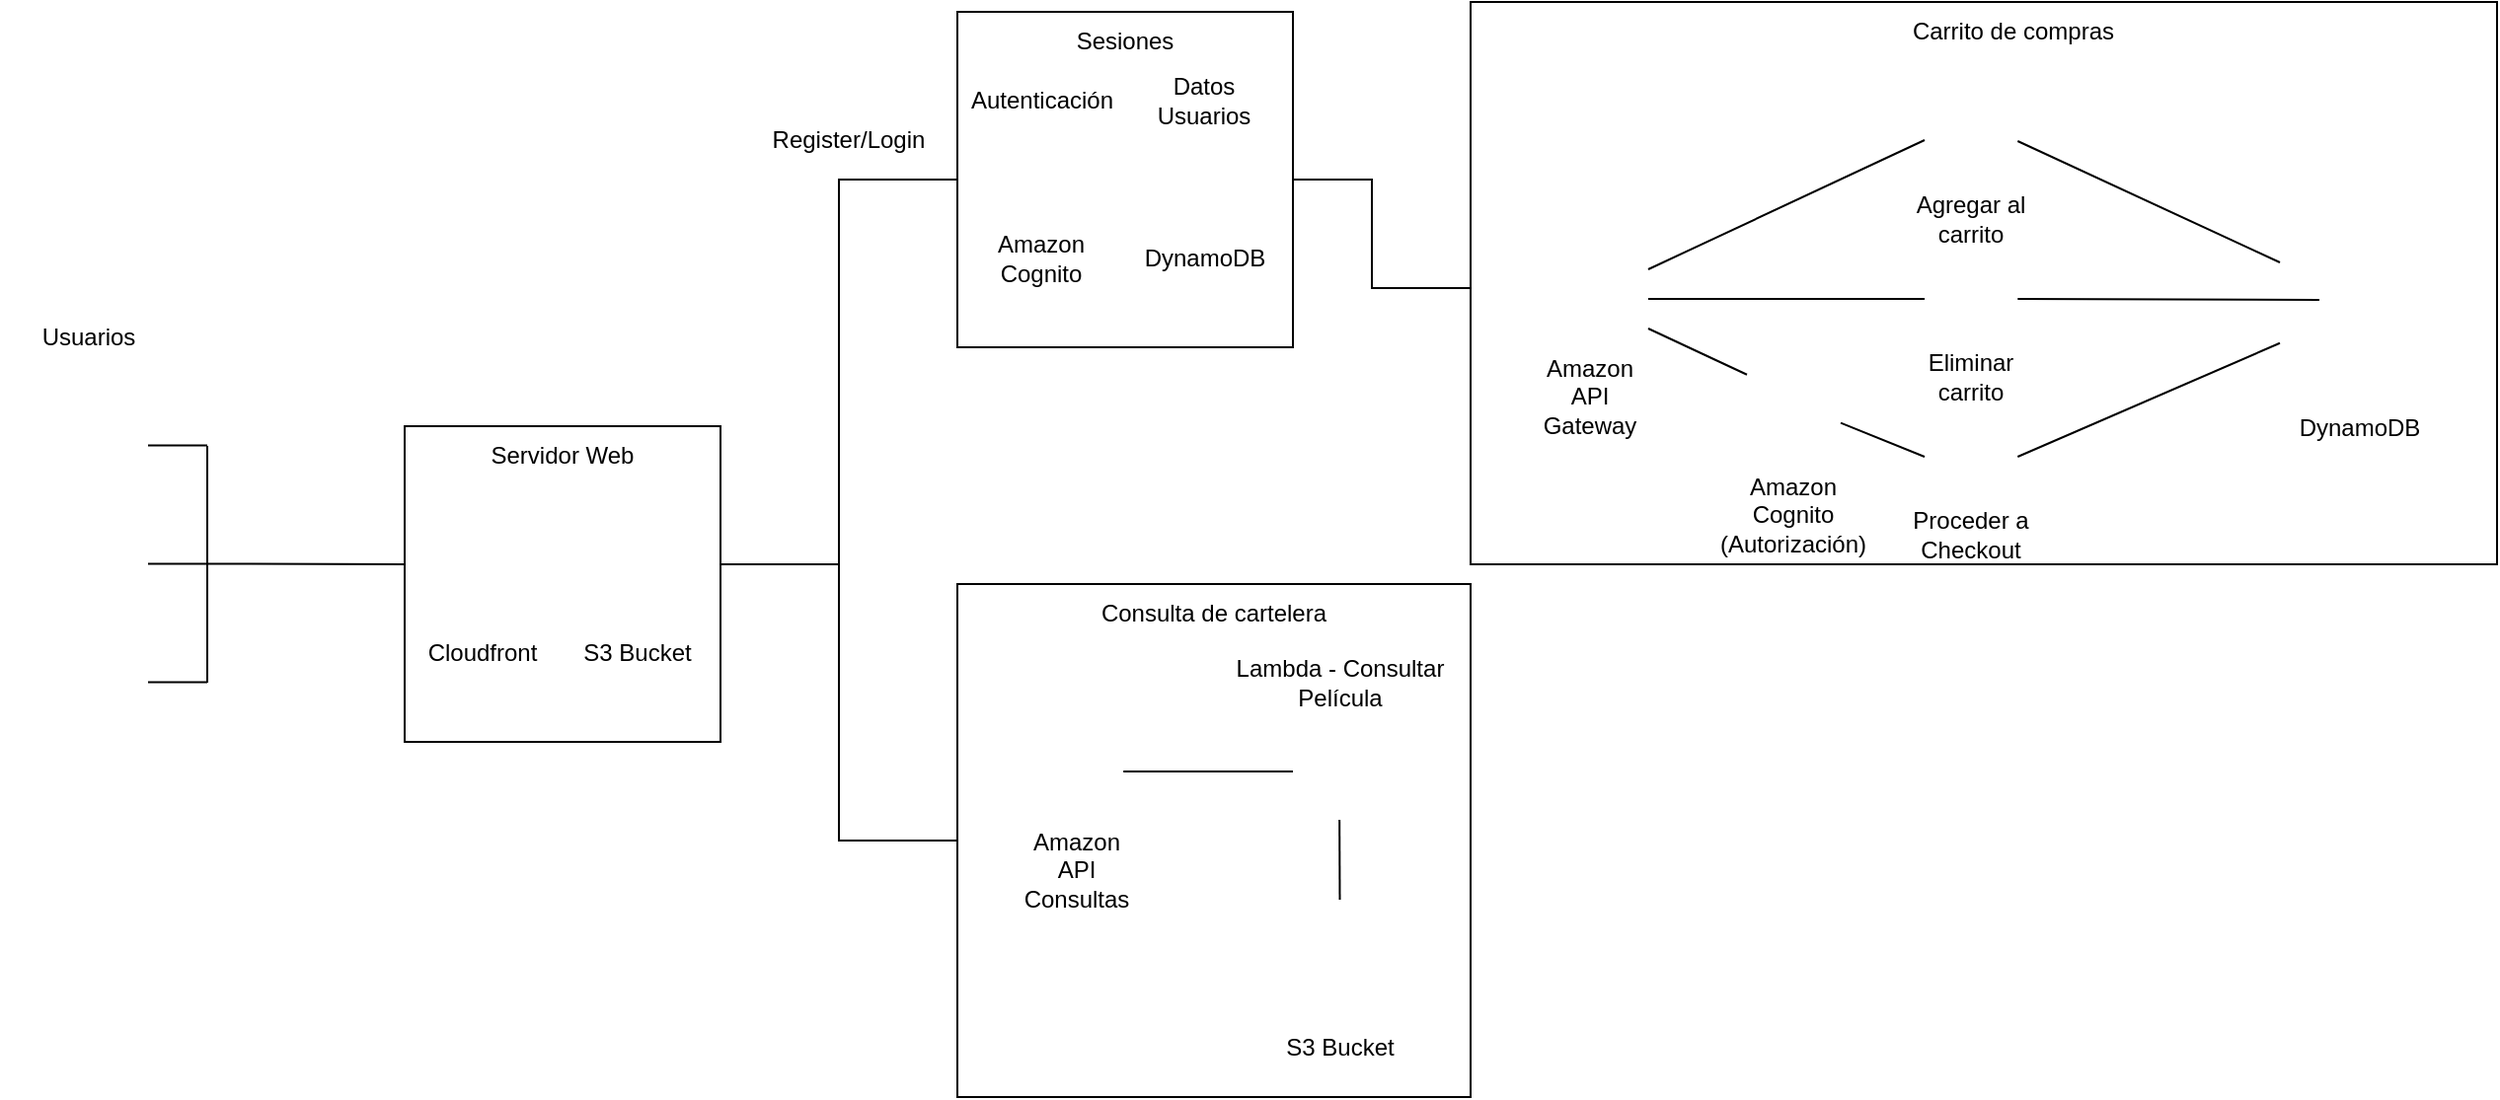 <mxfile version="20.0.3" type="github">
  <diagram id="q10WGYkG1E9Wa4QXQbt4" name="Page-1">
    <mxGraphModel dx="1237" dy="674" grid="1" gridSize="10" guides="1" tooltips="1" connect="1" arrows="1" fold="1" page="1" pageScale="1" pageWidth="1000" pageHeight="700" math="0" shadow="0">
      <root>
        <mxCell id="0" />
        <mxCell id="1" parent="0" />
        <mxCell id="0_BQlghofN6PK04X-435-475" value="" style="rounded=0;whiteSpace=wrap;html=1;" vertex="1" parent="1">
          <mxGeometry x="770" y="25" width="520" height="285" as="geometry" />
        </mxCell>
        <mxCell id="0_BQlghofN6PK04X-435-1" value="" style="shape=image;verticalLabelPosition=bottom;labelBackgroundColor=default;verticalAlign=top;aspect=fixed;imageAspect=0;image=https://png.pngtree.com/png-vector/20190223/ourlarge/pngtree-profile-glyph-black-icon-png-image_691589.jpg;" vertex="1" parent="1">
          <mxGeometry x="40" y="220" width="60" height="60" as="geometry" />
        </mxCell>
        <mxCell id="0_BQlghofN6PK04X-435-3" value="" style="shape=image;verticalLabelPosition=bottom;labelBackgroundColor=default;verticalAlign=top;aspect=fixed;imageAspect=0;image=https://png.pngtree.com/png-vector/20190223/ourlarge/pngtree-profile-glyph-black-icon-png-image_691589.jpg;" vertex="1" parent="1">
          <mxGeometry x="40" y="280" width="60" height="60" as="geometry" />
        </mxCell>
        <mxCell id="0_BQlghofN6PK04X-435-4" value="" style="shape=image;verticalLabelPosition=bottom;labelBackgroundColor=default;verticalAlign=top;aspect=fixed;imageAspect=0;image=https://png.pngtree.com/png-vector/20190223/ourlarge/pngtree-profile-glyph-black-icon-png-image_691589.jpg;" vertex="1" parent="1">
          <mxGeometry x="40" y="340" width="60" height="60" as="geometry" />
        </mxCell>
        <mxCell id="0_BQlghofN6PK04X-435-427" value="" style="endArrow=none;html=1;rounded=0;" edge="1" parent="1">
          <mxGeometry width="50" height="50" relative="1" as="geometry">
            <mxPoint x="130" y="250" as="sourcePoint" />
            <mxPoint x="130" y="370" as="targetPoint" />
          </mxGeometry>
        </mxCell>
        <mxCell id="0_BQlghofN6PK04X-435-428" value="" style="endArrow=none;html=1;rounded=0;" edge="1" parent="1">
          <mxGeometry width="50" height="50" relative="1" as="geometry">
            <mxPoint x="100" y="249.71" as="sourcePoint" />
            <mxPoint x="130" y="249.71" as="targetPoint" />
          </mxGeometry>
        </mxCell>
        <mxCell id="0_BQlghofN6PK04X-435-429" value="" style="endArrow=none;html=1;rounded=0;" edge="1" parent="1">
          <mxGeometry width="50" height="50" relative="1" as="geometry">
            <mxPoint x="100" y="309.71" as="sourcePoint" />
            <mxPoint x="130" y="309.71" as="targetPoint" />
          </mxGeometry>
        </mxCell>
        <mxCell id="0_BQlghofN6PK04X-435-430" value="" style="endArrow=none;html=1;rounded=0;" edge="1" parent="1">
          <mxGeometry width="50" height="50" relative="1" as="geometry">
            <mxPoint x="100" y="369.71" as="sourcePoint" />
            <mxPoint x="130" y="369.71" as="targetPoint" />
          </mxGeometry>
        </mxCell>
        <mxCell id="0_BQlghofN6PK04X-435-431" value="" style="endArrow=none;html=1;rounded=0;" edge="1" parent="1">
          <mxGeometry width="50" height="50" relative="1" as="geometry">
            <mxPoint x="130" y="309.71" as="sourcePoint" />
            <mxPoint x="230" y="310" as="targetPoint" />
          </mxGeometry>
        </mxCell>
        <mxCell id="0_BQlghofN6PK04X-435-433" value="Register/Login" style="text;html=1;strokeColor=none;fillColor=none;align=center;verticalAlign=middle;whiteSpace=wrap;rounded=0;rotation=0;" vertex="1" parent="1">
          <mxGeometry x="410" y="80" width="90" height="30" as="geometry" />
        </mxCell>
        <mxCell id="0_BQlghofN6PK04X-435-434" value="" style="whiteSpace=wrap;html=1;aspect=fixed;" vertex="1" parent="1">
          <mxGeometry x="230" y="240" width="160" height="160" as="geometry" />
        </mxCell>
        <mxCell id="0_BQlghofN6PK04X-435-435" value="Servidor Web" style="text;html=1;strokeColor=none;fillColor=none;align=center;verticalAlign=middle;whiteSpace=wrap;rounded=0;" vertex="1" parent="1">
          <mxGeometry x="265" y="240" width="90" height="30" as="geometry" />
        </mxCell>
        <mxCell id="0_BQlghofN6PK04X-435-436" value="" style="endArrow=none;html=1;rounded=0;" edge="1" parent="1" target="0_BQlghofN6PK04X-435-437">
          <mxGeometry width="50" height="50" relative="1" as="geometry">
            <mxPoint x="390" y="310" as="sourcePoint" />
            <mxPoint x="520" y="310" as="targetPoint" />
            <Array as="points">
              <mxPoint x="450" y="310" />
              <mxPoint x="450" y="115" />
            </Array>
          </mxGeometry>
        </mxCell>
        <mxCell id="0_BQlghofN6PK04X-435-437" value="" style="whiteSpace=wrap;html=1;aspect=fixed;" vertex="1" parent="1">
          <mxGeometry x="510" y="30" width="170" height="170" as="geometry" />
        </mxCell>
        <mxCell id="0_BQlghofN6PK04X-435-439" value="" style="whiteSpace=wrap;html=1;aspect=fixed;" vertex="1" parent="1">
          <mxGeometry x="510" y="320" width="260" height="260" as="geometry" />
        </mxCell>
        <mxCell id="0_BQlghofN6PK04X-435-440" value="Sesiones" style="text;html=1;strokeColor=none;fillColor=none;align=center;verticalAlign=middle;whiteSpace=wrap;rounded=0;" vertex="1" parent="1">
          <mxGeometry x="550" y="30" width="90" height="30" as="geometry" />
        </mxCell>
        <mxCell id="0_BQlghofN6PK04X-435-441" value="Carrito de compras" style="text;html=1;strokeColor=none;fillColor=none;align=center;verticalAlign=middle;whiteSpace=wrap;rounded=0;" vertex="1" parent="1">
          <mxGeometry x="950" y="25" width="190" height="30" as="geometry" />
        </mxCell>
        <mxCell id="0_BQlghofN6PK04X-435-442" value="" style="endArrow=none;html=1;rounded=0;exitX=0;exitY=0.5;exitDx=0;exitDy=0;" edge="1" parent="1" source="0_BQlghofN6PK04X-435-439">
          <mxGeometry width="50" height="50" relative="1" as="geometry">
            <mxPoint x="450" y="370" as="sourcePoint" />
            <mxPoint x="450" y="300" as="targetPoint" />
            <Array as="points">
              <mxPoint x="450" y="450" />
            </Array>
          </mxGeometry>
        </mxCell>
        <mxCell id="0_BQlghofN6PK04X-435-444" value="Consulta de cartelera" style="text;html=1;strokeColor=none;fillColor=none;align=center;verticalAlign=middle;whiteSpace=wrap;rounded=0;" vertex="1" parent="1">
          <mxGeometry x="560" y="320" width="160" height="30" as="geometry" />
        </mxCell>
        <mxCell id="0_BQlghofN6PK04X-435-445" value="" style="shape=image;verticalLabelPosition=bottom;labelBackgroundColor=default;verticalAlign=top;aspect=fixed;imageAspect=0;image=https://pbs.twimg.com/profile_images/1189603938137280512/Xy_sEdeN_400x400.jpg;" vertex="1" parent="1">
          <mxGeometry x="250" y="280" width="50" height="50" as="geometry" />
        </mxCell>
        <mxCell id="0_BQlghofN6PK04X-435-446" value="" style="shape=image;verticalLabelPosition=bottom;labelBackgroundColor=default;verticalAlign=top;aspect=fixed;imageAspect=0;image=https://w7.pngwing.com/pngs/564/59/png-transparent-amazon-com-amazon-s3-amazon-web-services-amazon-simple-queue-service-amazon-glacier-bucket-miscellaneous-data-amazon-dynamodb.png;" vertex="1" parent="1">
          <mxGeometry x="320" y="277.5" width="55" height="55" as="geometry" />
        </mxCell>
        <mxCell id="0_BQlghofN6PK04X-435-447" value="Cloudfront" style="text;html=1;strokeColor=none;fillColor=none;align=center;verticalAlign=middle;whiteSpace=wrap;rounded=0;" vertex="1" parent="1">
          <mxGeometry x="239.39" y="340" width="60.61" height="30" as="geometry" />
        </mxCell>
        <mxCell id="0_BQlghofN6PK04X-435-448" value="S3 Bucket" style="text;html=1;strokeColor=none;fillColor=none;align=center;verticalAlign=middle;whiteSpace=wrap;rounded=0;" vertex="1" parent="1">
          <mxGeometry x="313.75" y="340" width="67.5" height="30" as="geometry" />
        </mxCell>
        <mxCell id="0_BQlghofN6PK04X-435-449" value="Amazon Cognito" style="text;html=1;strokeColor=none;fillColor=none;align=center;verticalAlign=middle;whiteSpace=wrap;rounded=0;" vertex="1" parent="1">
          <mxGeometry x="522.33" y="140" width="60.61" height="30" as="geometry" />
        </mxCell>
        <mxCell id="0_BQlghofN6PK04X-435-450" value="" style="shape=image;verticalLabelPosition=bottom;labelBackgroundColor=default;verticalAlign=top;aspect=fixed;imageAspect=0;image=https://www.martechforum.com/wp-content/uploads/2015/08/AmazonDynamoDB.png;" vertex="1" parent="1">
          <mxGeometry x="600" y="80" width="70" height="70" as="geometry" />
        </mxCell>
        <mxCell id="0_BQlghofN6PK04X-435-451" value="DynamoDB" style="text;html=1;strokeColor=none;fillColor=none;align=center;verticalAlign=middle;whiteSpace=wrap;rounded=0;" vertex="1" parent="1">
          <mxGeometry x="604.7" y="140" width="60.61" height="30" as="geometry" />
        </mxCell>
        <mxCell id="0_BQlghofN6PK04X-435-452" value="Autenticación" style="text;html=1;strokeColor=none;fillColor=none;align=center;verticalAlign=middle;whiteSpace=wrap;rounded=0;rotation=0;" vertex="1" parent="1">
          <mxGeometry x="517.63" y="60" width="70" height="30" as="geometry" />
        </mxCell>
        <mxCell id="0_BQlghofN6PK04X-435-453" value="Datos Usuarios" style="text;html=1;strokeColor=none;fillColor=none;align=center;verticalAlign=middle;whiteSpace=wrap;rounded=0;rotation=0;" vertex="1" parent="1">
          <mxGeometry x="600" y="60" width="70" height="30" as="geometry" />
        </mxCell>
        <mxCell id="0_BQlghofN6PK04X-435-457" value="" style="shape=image;verticalLabelPosition=bottom;labelBackgroundColor=default;verticalAlign=top;aspect=fixed;imageAspect=0;image=https://w7.pngwing.com/pngs/564/59/png-transparent-amazon-com-amazon-s3-amazon-web-services-amazon-simple-queue-service-amazon-glacier-bucket-miscellaneous-data-amazon-dynamodb.png;" vertex="1" parent="1">
          <mxGeometry x="676.25" y="480" width="55" height="55" as="geometry" />
        </mxCell>
        <mxCell id="0_BQlghofN6PK04X-435-458" value="Lambda - Consultar Película" style="text;html=1;strokeColor=none;fillColor=none;align=center;verticalAlign=middle;whiteSpace=wrap;rounded=0;" vertex="1" parent="1">
          <mxGeometry x="646.7" y="355" width="113.75" height="30" as="geometry" />
        </mxCell>
        <mxCell id="0_BQlghofN6PK04X-435-459" value="S3 Bucket" style="text;html=1;strokeColor=none;fillColor=none;align=center;verticalAlign=middle;whiteSpace=wrap;rounded=0;" vertex="1" parent="1">
          <mxGeometry x="670" y="540" width="67.5" height="30" as="geometry" />
        </mxCell>
        <mxCell id="0_BQlghofN6PK04X-435-462" value="" style="endArrow=none;html=1;rounded=0;exitX=1;exitY=0.5;exitDx=0;exitDy=0;entryX=0.5;entryY=0;entryDx=0;entryDy=0;" edge="1" parent="1" source="0_BQlghofN6PK04X-435-437">
          <mxGeometry width="50" height="50" relative="1" as="geometry">
            <mxPoint x="690" y="114.8" as="sourcePoint" />
            <mxPoint x="770.0" y="170" as="targetPoint" />
            <Array as="points">
              <mxPoint x="720" y="115" />
              <mxPoint x="720" y="170" />
            </Array>
          </mxGeometry>
        </mxCell>
        <mxCell id="0_BQlghofN6PK04X-435-463" value="" style="shape=image;verticalLabelPosition=bottom;labelBackgroundColor=default;verticalAlign=top;aspect=fixed;imageAspect=0;image=https://www.developmentlabs.com/wp-content/uploads/2018/03/AWSLambda.png;" vertex="1" parent="1">
          <mxGeometry x="680" y="390.5" width="47.15" height="49" as="geometry" />
        </mxCell>
        <mxCell id="0_BQlghofN6PK04X-435-465" value="" style="endArrow=none;html=1;rounded=0;entryX=0.5;entryY=0;entryDx=0;entryDy=0;exitX=0.5;exitY=1;exitDx=0;exitDy=0;" edge="1" parent="1" source="0_BQlghofN6PK04X-435-463" target="0_BQlghofN6PK04X-435-457">
          <mxGeometry width="50" height="50" relative="1" as="geometry">
            <mxPoint x="597.97" y="440" as="sourcePoint" />
            <mxPoint x="647.97" y="390" as="targetPoint" />
            <Array as="points" />
          </mxGeometry>
        </mxCell>
        <mxCell id="0_BQlghofN6PK04X-435-467" value="Amazon API Consultas" style="text;html=1;strokeColor=none;fillColor=none;align=center;verticalAlign=middle;whiteSpace=wrap;rounded=0;" vertex="1" parent="1">
          <mxGeometry x="540" y="450" width="60.61" height="30" as="geometry" />
        </mxCell>
        <mxCell id="0_BQlghofN6PK04X-435-469" value="" style="endArrow=none;html=1;rounded=0;entryX=0;entryY=0.5;entryDx=0;entryDy=0;exitX=1;exitY=0.5;exitDx=0;exitDy=0;" edge="1" parent="1" target="0_BQlghofN6PK04X-435-463">
          <mxGeometry width="50" height="50" relative="1" as="geometry">
            <mxPoint x="594.09" y="415" as="sourcePoint" />
            <mxPoint x="620" y="420" as="targetPoint" />
          </mxGeometry>
        </mxCell>
        <mxCell id="0_BQlghofN6PK04X-435-470" value="" style="shape=image;verticalLabelPosition=bottom;labelBackgroundColor=default;verticalAlign=top;aspect=fixed;imageAspect=0;image=https://seeklogo.com/images/A/aws-api-gateway-logo-368082D845-seeklogo.com.png;" vertex="1" parent="1">
          <mxGeometry x="540" y="385" width="60" height="60" as="geometry" />
        </mxCell>
        <mxCell id="0_BQlghofN6PK04X-435-471" value="Amazon API Gateway" style="text;html=1;strokeColor=none;fillColor=none;align=center;verticalAlign=middle;whiteSpace=wrap;rounded=0;" vertex="1" parent="1">
          <mxGeometry x="800" y="210" width="60.61" height="30" as="geometry" />
        </mxCell>
        <mxCell id="0_BQlghofN6PK04X-435-472" value="" style="shape=image;verticalLabelPosition=bottom;labelBackgroundColor=default;verticalAlign=top;aspect=fixed;imageAspect=0;image=https://seeklogo.com/images/A/aws-api-gateway-logo-368082D845-seeklogo.com.png;" vertex="1" parent="1">
          <mxGeometry x="800" y="145.5" width="60" height="60" as="geometry" />
        </mxCell>
        <mxCell id="0_BQlghofN6PK04X-435-476" value="" style="shape=image;verticalLabelPosition=bottom;labelBackgroundColor=default;verticalAlign=top;aspect=fixed;imageAspect=0;image=https://www.developmentlabs.com/wp-content/uploads/2018/03/AWSLambda.png;" vertex="1" parent="1">
          <mxGeometry x="1000" y="70.5" width="47.15" height="49" as="geometry" />
        </mxCell>
        <mxCell id="0_BQlghofN6PK04X-435-477" value="" style="shape=image;verticalLabelPosition=bottom;labelBackgroundColor=default;verticalAlign=top;aspect=fixed;imageAspect=0;image=https://www.developmentlabs.com/wp-content/uploads/2018/03/AWSLambda.png;" vertex="1" parent="1">
          <mxGeometry x="1000.0" y="151" width="47.15" height="49" as="geometry" />
        </mxCell>
        <mxCell id="0_BQlghofN6PK04X-435-478" value="" style="shape=image;verticalLabelPosition=bottom;labelBackgroundColor=default;verticalAlign=top;aspect=fixed;imageAspect=0;image=https://www.developmentlabs.com/wp-content/uploads/2018/03/AWSLambda.png;" vertex="1" parent="1">
          <mxGeometry x="1000.0" y="231" width="47.15" height="49" as="geometry" />
        </mxCell>
        <mxCell id="0_BQlghofN6PK04X-435-479" value="Agregar al carrito" style="text;html=1;strokeColor=none;fillColor=none;align=center;verticalAlign=middle;whiteSpace=wrap;rounded=0;" vertex="1" parent="1">
          <mxGeometry x="993.27" y="119.5" width="60.61" height="30" as="geometry" />
        </mxCell>
        <mxCell id="0_BQlghofN6PK04X-435-480" value="Proceder a Checkout" style="text;html=1;strokeColor=none;fillColor=none;align=center;verticalAlign=middle;whiteSpace=wrap;rounded=0;" vertex="1" parent="1">
          <mxGeometry x="993.27" y="280" width="60.61" height="30" as="geometry" />
        </mxCell>
        <mxCell id="0_BQlghofN6PK04X-435-481" value="Eliminar carrito" style="text;html=1;strokeColor=none;fillColor=none;align=center;verticalAlign=middle;whiteSpace=wrap;rounded=0;" vertex="1" parent="1">
          <mxGeometry x="993.27" y="200" width="60.61" height="30" as="geometry" />
        </mxCell>
        <mxCell id="0_BQlghofN6PK04X-435-482" value="" style="endArrow=none;html=1;rounded=0;exitX=1;exitY=0.5;exitDx=0;exitDy=0;entryX=0;entryY=0.5;entryDx=0;entryDy=0;" edge="1" parent="1" source="0_BQlghofN6PK04X-435-472" target="0_BQlghofN6PK04X-435-477">
          <mxGeometry width="50" height="50" relative="1" as="geometry">
            <mxPoint x="870" y="160" as="sourcePoint" />
            <mxPoint x="920" y="110" as="targetPoint" />
          </mxGeometry>
        </mxCell>
        <mxCell id="0_BQlghofN6PK04X-435-483" value="" style="endArrow=none;html=1;rounded=0;entryX=0;entryY=0.5;entryDx=0;entryDy=0;exitX=1;exitY=0.25;exitDx=0;exitDy=0;" edge="1" parent="1" source="0_BQlghofN6PK04X-435-472" target="0_BQlghofN6PK04X-435-476">
          <mxGeometry width="50" height="50" relative="1" as="geometry">
            <mxPoint x="970" y="170" as="sourcePoint" />
            <mxPoint x="1000" y="260" as="targetPoint" />
          </mxGeometry>
        </mxCell>
        <mxCell id="0_BQlghofN6PK04X-435-484" value="" style="endArrow=none;html=1;rounded=0;entryX=0;entryY=0.25;entryDx=0;entryDy=0;exitX=1;exitY=0.75;exitDx=0;exitDy=0;" edge="1" parent="1" source="0_BQlghofN6PK04X-435-472" target="0_BQlghofN6PK04X-435-493">
          <mxGeometry width="50" height="50" relative="1" as="geometry">
            <mxPoint x="860.61" y="247.75" as="sourcePoint" />
            <mxPoint x="1000.61" y="182.25" as="targetPoint" />
          </mxGeometry>
        </mxCell>
        <mxCell id="0_BQlghofN6PK04X-435-487" value="DynamoDB" style="text;html=1;strokeColor=none;fillColor=none;align=center;verticalAlign=middle;whiteSpace=wrap;rounded=0;" vertex="1" parent="1">
          <mxGeometry x="1189.68" y="225.5" width="60.61" height="30" as="geometry" />
        </mxCell>
        <mxCell id="0_BQlghofN6PK04X-435-489" value="" style="endArrow=none;html=1;rounded=0;exitX=1;exitY=0.5;exitDx=0;exitDy=0;" edge="1" parent="1" source="0_BQlghofN6PK04X-435-477">
          <mxGeometry width="50" height="50" relative="1" as="geometry">
            <mxPoint x="1057.15" y="105" as="sourcePoint" />
            <mxPoint x="1200" y="176" as="targetPoint" />
          </mxGeometry>
        </mxCell>
        <mxCell id="0_BQlghofN6PK04X-435-491" value="" style="endArrow=none;html=1;rounded=0;exitX=1;exitY=0.25;exitDx=0;exitDy=0;" edge="1" parent="1" target="0_BQlghofN6PK04X-435-486">
          <mxGeometry width="50" height="50" relative="1" as="geometry">
            <mxPoint x="1047.15" y="95.5" as="sourcePoint" />
            <mxPoint x="1477.15" y="385" as="targetPoint" />
          </mxGeometry>
        </mxCell>
        <mxCell id="0_BQlghofN6PK04X-435-486" value="" style="shape=image;verticalLabelPosition=bottom;labelBackgroundColor=default;verticalAlign=top;aspect=fixed;imageAspect=0;image=https://www.martechforum.com/wp-content/uploads/2015/08/AmazonDynamoDB.png;clipPath=inset(13.33% 18.33% 14.67% 17.33%);" vertex="1" parent="1">
          <mxGeometry x="1180" y="130.75" width="79.97" height="89.5" as="geometry" />
        </mxCell>
        <mxCell id="0_BQlghofN6PK04X-435-492" value="" style="endArrow=none;html=1;rounded=0;exitX=1;exitY=0.5;exitDx=0;exitDy=0;entryX=0;entryY=0.75;entryDx=0;entryDy=0;" edge="1" parent="1" source="0_BQlghofN6PK04X-435-478" target="0_BQlghofN6PK04X-435-486">
          <mxGeometry width="50" height="50" relative="1" as="geometry">
            <mxPoint x="1057.15" y="105.5" as="sourcePoint" />
            <mxPoint x="1190" y="166.992" as="targetPoint" />
          </mxGeometry>
        </mxCell>
        <mxCell id="0_BQlghofN6PK04X-435-494" value="Amazon Cognito (Autorización)" style="text;html=1;strokeColor=none;fillColor=none;align=center;verticalAlign=middle;whiteSpace=wrap;rounded=0;" vertex="1" parent="1">
          <mxGeometry x="903.44" y="270" width="60.61" height="30" as="geometry" />
        </mxCell>
        <mxCell id="0_BQlghofN6PK04X-435-493" value="" style="shape=image;verticalLabelPosition=bottom;labelBackgroundColor=default;verticalAlign=top;aspect=fixed;imageAspect=0;image=https://cdn.worldvectorlogo.com/logos/aws-cognito.svg;" vertex="1" parent="1">
          <mxGeometry x="910" y="200" width="47.49" height="55.5" as="geometry" />
        </mxCell>
        <mxCell id="0_BQlghofN6PK04X-435-426" value="" style="shape=image;verticalLabelPosition=bottom;labelBackgroundColor=default;verticalAlign=top;aspect=fixed;imageAspect=0;image=https://www.pikpng.com/pngl/m/73-732011_aws-cognito-logo-png-transparent-aws-cognito-icon.png;" vertex="1" parent="1">
          <mxGeometry x="530" y="85" width="45.27" height="55" as="geometry" />
        </mxCell>
        <mxCell id="0_BQlghofN6PK04X-435-495" value="" style="endArrow=none;html=1;rounded=0;entryX=0;entryY=0.5;entryDx=0;entryDy=0;exitX=1;exitY=0.75;exitDx=0;exitDy=0;" edge="1" parent="1" target="0_BQlghofN6PK04X-435-478">
          <mxGeometry width="50" height="50" relative="1" as="geometry">
            <mxPoint x="957.49" y="238.31" as="sourcePoint" />
            <mxPoint x="1007.49" y="261.685" as="targetPoint" />
          </mxGeometry>
        </mxCell>
        <mxCell id="0_BQlghofN6PK04X-435-496" value="Usuarios" style="text;html=1;strokeColor=none;fillColor=none;align=center;verticalAlign=middle;whiteSpace=wrap;rounded=0;" vertex="1" parent="1">
          <mxGeometry x="25" y="180" width="90" height="30" as="geometry" />
        </mxCell>
      </root>
    </mxGraphModel>
  </diagram>
</mxfile>
